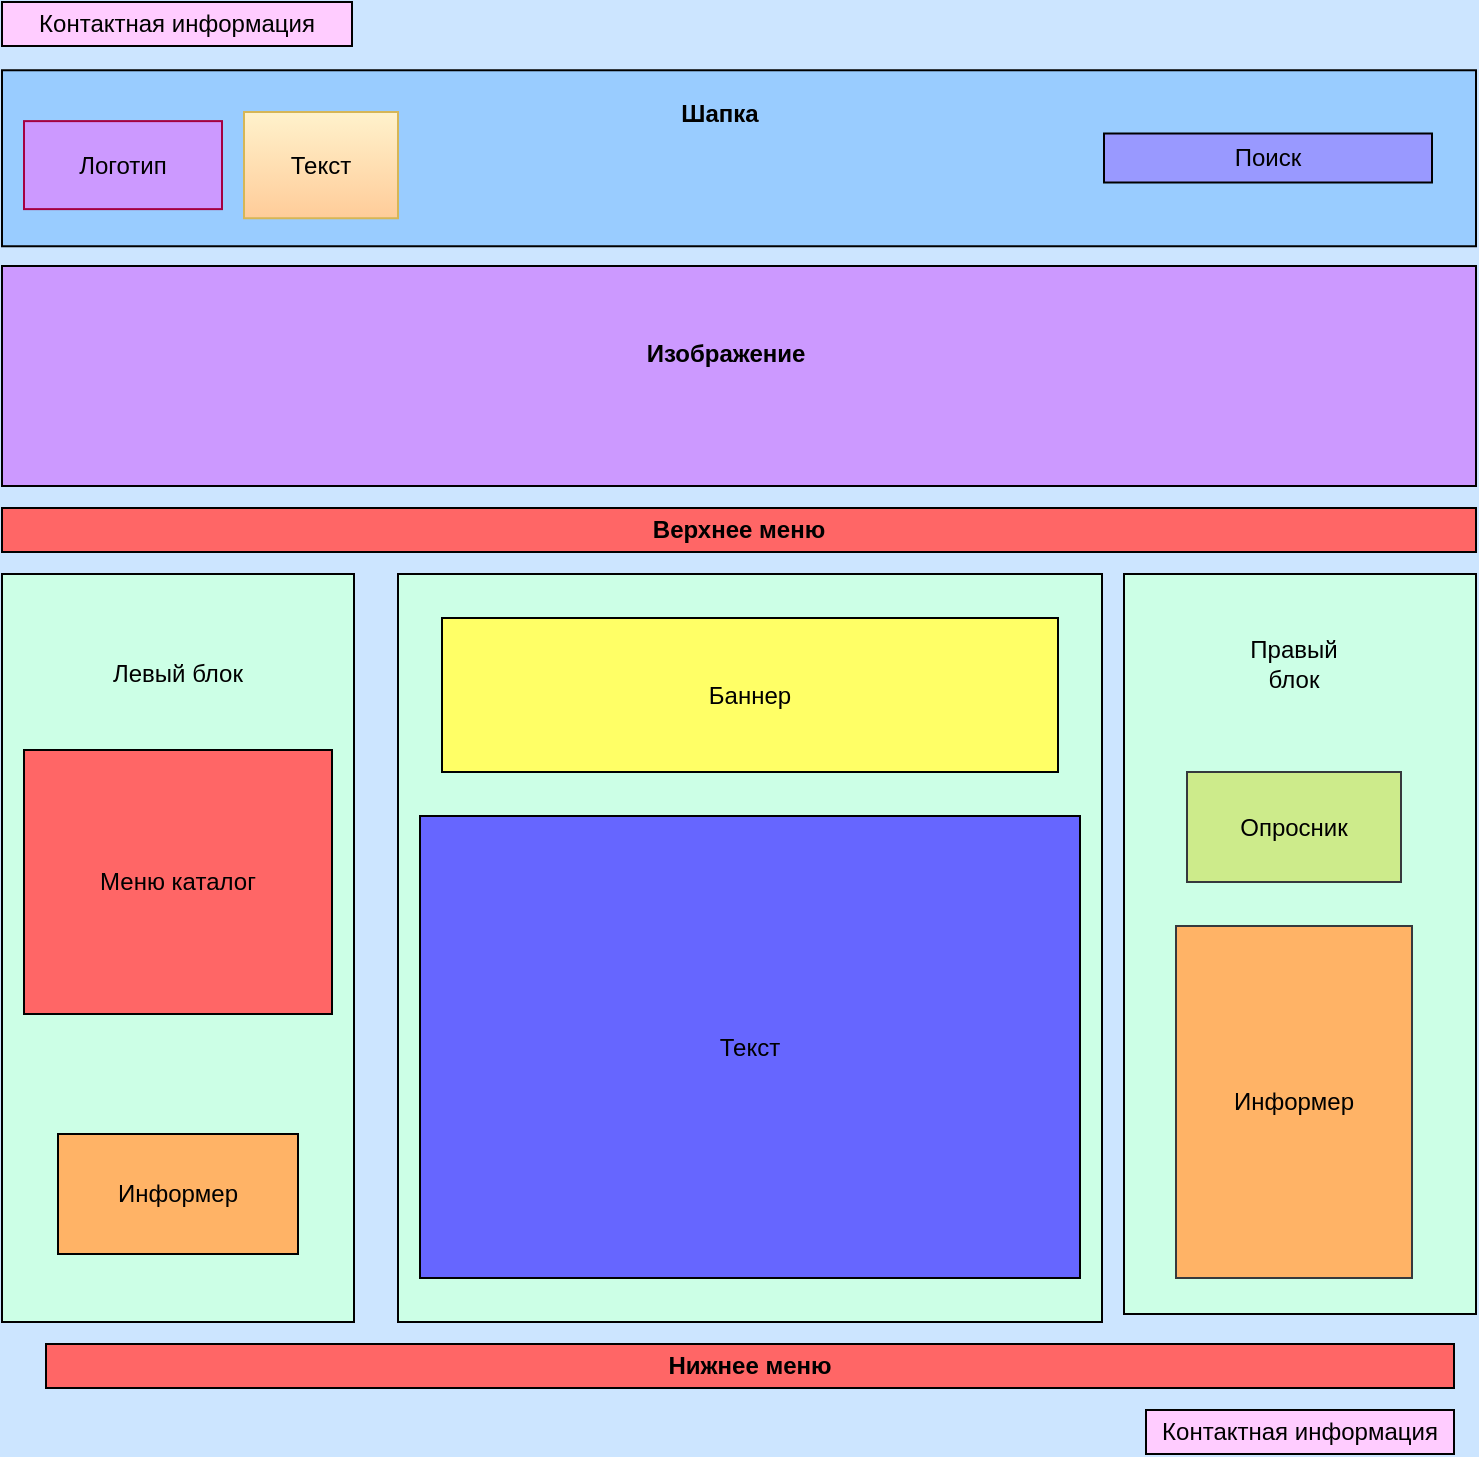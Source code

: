 <mxfile version="15.3.8" type="github">
  <diagram id="hR-aNl9QiNeqInvNcrHR" name="Page-1">
    <mxGraphModel dx="723" dy="1544" grid="1" gridSize="11" guides="1" tooltips="1" connect="1" arrows="1" fold="1" page="1" pageScale="1" pageWidth="827" pageHeight="1169" background="#CCE5FF" math="0" shadow="0">
      <root>
        <mxCell id="0" />
        <mxCell id="1" parent="0" />
        <mxCell id="M_uuZBAT4ugJrkI5eq-T-1" value="" style="rounded=0;whiteSpace=wrap;html=1;fillColor=#99CCFF;" vertex="1" parent="1">
          <mxGeometry x="55" y="23.13" width="737" height="88" as="geometry" />
        </mxCell>
        <mxCell id="M_uuZBAT4ugJrkI5eq-T-2" value="&lt;b&gt;Шапка&lt;/b&gt;" style="text;html=1;strokeColor=none;fillColor=none;align=center;verticalAlign=middle;whiteSpace=wrap;rounded=0;" vertex="1" parent="1">
          <mxGeometry x="394" y="35" width="40" height="20" as="geometry" />
        </mxCell>
        <mxCell id="M_uuZBAT4ugJrkI5eq-T-3" value="Логотип" style="rounded=0;whiteSpace=wrap;html=1;fillColor=#CC99FF;strokeColor=#A50040;fontColor=#000000;" vertex="1" parent="1">
          <mxGeometry x="66" y="48.56" width="99" height="44" as="geometry" />
        </mxCell>
        <mxCell id="M_uuZBAT4ugJrkI5eq-T-5" value="Контактная информация" style="rounded=0;whiteSpace=wrap;html=1;fillColor=#FFCCFF;" vertex="1" parent="1">
          <mxGeometry x="627" y="693" width="154" height="22" as="geometry" />
        </mxCell>
        <mxCell id="M_uuZBAT4ugJrkI5eq-T-6" value="" style="rounded=0;whiteSpace=wrap;html=1;fillColor=#9999FF;" vertex="1" parent="1">
          <mxGeometry x="606" y="54.75" width="164" height="24.5" as="geometry" />
        </mxCell>
        <mxCell id="M_uuZBAT4ugJrkI5eq-T-7" value="Поиск" style="text;html=1;strokeColor=none;fillColor=none;align=center;verticalAlign=middle;whiteSpace=wrap;rounded=0;" vertex="1" parent="1">
          <mxGeometry x="668" y="57" width="40" height="20" as="geometry" />
        </mxCell>
        <mxCell id="M_uuZBAT4ugJrkI5eq-T-8" value="Контактная информация" style="rounded=0;whiteSpace=wrap;html=1;fontColor=#000000;fillColor=#FFCCFF;" vertex="1" parent="1">
          <mxGeometry x="55" y="-11" width="175" height="22" as="geometry" />
        </mxCell>
        <mxCell id="M_uuZBAT4ugJrkI5eq-T-9" value="" style="rounded=0;whiteSpace=wrap;html=1;fontColor=#000000;fillColor=#CC99FF;fontStyle=1" vertex="1" parent="1">
          <mxGeometry x="55" y="121" width="737" height="110" as="geometry" />
        </mxCell>
        <mxCell id="M_uuZBAT4ugJrkI5eq-T-10" value="Изображение" style="text;html=1;strokeColor=none;fillColor=none;align=center;verticalAlign=middle;whiteSpace=wrap;rounded=0;fontColor=#000000;fontStyle=1" vertex="1" parent="1">
          <mxGeometry x="394" y="154" width="46" height="22" as="geometry" />
        </mxCell>
        <mxCell id="M_uuZBAT4ugJrkI5eq-T-11" value="&lt;b&gt;Верхнее меню&lt;/b&gt;" style="rounded=0;whiteSpace=wrap;html=1;fontColor=#000000;fillColor=#FF6666;" vertex="1" parent="1">
          <mxGeometry x="55" y="242" width="737" height="22" as="geometry" />
        </mxCell>
        <mxCell id="M_uuZBAT4ugJrkI5eq-T-15" value="Текст" style="text;html=1;strokeColor=none;fillColor=none;align=center;verticalAlign=middle;whiteSpace=wrap;rounded=0;fontColor=#000000;" vertex="1" parent="1">
          <mxGeometry x="198" y="60.57" width="40" height="20" as="geometry" />
        </mxCell>
        <mxCell id="M_uuZBAT4ugJrkI5eq-T-16" value="Текст" style="rounded=0;whiteSpace=wrap;html=1;fillColor=#fff2cc;strokeColor=#d6b656;gradientColor=#FFCC99;" vertex="1" parent="1">
          <mxGeometry x="176" y="44" width="77" height="53.13" as="geometry" />
        </mxCell>
        <mxCell id="M_uuZBAT4ugJrkI5eq-T-17" value="&lt;b&gt;Нижнее меню&lt;/b&gt;" style="rounded=0;whiteSpace=wrap;html=1;fontColor=#000000;fillColor=#FF6666;" vertex="1" parent="1">
          <mxGeometry x="77" y="660" width="704" height="22" as="geometry" />
        </mxCell>
        <mxCell id="M_uuZBAT4ugJrkI5eq-T-19" value="" style="rounded=0;whiteSpace=wrap;html=1;fontColor=#000000;fillColor=#CCFFE6;" vertex="1" parent="1">
          <mxGeometry x="55" y="275" width="176" height="374" as="geometry" />
        </mxCell>
        <mxCell id="M_uuZBAT4ugJrkI5eq-T-20" value="Левый блок" style="text;html=1;strokeColor=none;fillColor=none;align=center;verticalAlign=middle;whiteSpace=wrap;rounded=0;fontColor=#000000;" vertex="1" parent="1">
          <mxGeometry x="105.25" y="319" width="75.5" height="11" as="geometry" />
        </mxCell>
        <mxCell id="M_uuZBAT4ugJrkI5eq-T-24" value="Меню каталог" style="rounded=0;whiteSpace=wrap;html=1;fontColor=#000000;fillColor=#FF6666;gradientColor=none;" vertex="1" parent="1">
          <mxGeometry x="66" y="363" width="154" height="132" as="geometry" />
        </mxCell>
        <mxCell id="M_uuZBAT4ugJrkI5eq-T-25" value="Информер" style="rounded=0;whiteSpace=wrap;html=1;fontColor=#000000;fillColor=#FFB366;gradientColor=none;" vertex="1" parent="1">
          <mxGeometry x="83" y="555" width="120" height="60" as="geometry" />
        </mxCell>
        <mxCell id="M_uuZBAT4ugJrkI5eq-T-31" value="" style="rounded=0;whiteSpace=wrap;html=1;fontColor=#000000;fillColor=#CCFFE6;gradientColor=none;" vertex="1" parent="1">
          <mxGeometry x="616" y="275" width="176" height="370" as="geometry" />
        </mxCell>
        <mxCell id="M_uuZBAT4ugJrkI5eq-T-32" value="Правый блок" style="text;html=1;strokeColor=none;fillColor=none;align=center;verticalAlign=middle;whiteSpace=wrap;rounded=0;fontColor=#000000;" vertex="1" parent="1">
          <mxGeometry x="681" y="310" width="40" height="20" as="geometry" />
        </mxCell>
        <mxCell id="M_uuZBAT4ugJrkI5eq-T-33" value="" style="rounded=0;whiteSpace=wrap;html=1;fillColor=#cdeb8b;strokeColor=#36393d;" vertex="1" parent="1">
          <mxGeometry x="647.5" y="374" width="107" height="55" as="geometry" />
        </mxCell>
        <mxCell id="M_uuZBAT4ugJrkI5eq-T-34" value="Опросник" style="text;html=1;strokeColor=none;fillColor=none;align=center;verticalAlign=middle;whiteSpace=wrap;rounded=0;fontColor=#000000;" vertex="1" parent="1">
          <mxGeometry x="681" y="391.5" width="40" height="20" as="geometry" />
        </mxCell>
        <mxCell id="M_uuZBAT4ugJrkI5eq-T-35" value="Информер" style="rounded=0;whiteSpace=wrap;html=1;fillColor=#FFB366;strokeColor=#36393d;" vertex="1" parent="1">
          <mxGeometry x="642" y="451" width="118" height="176" as="geometry" />
        </mxCell>
        <mxCell id="M_uuZBAT4ugJrkI5eq-T-36" value="" style="rounded=0;whiteSpace=wrap;html=1;fontColor=#000000;fillColor=#CCFFE6;gradientColor=none;" vertex="1" parent="1">
          <mxGeometry x="253" y="275" width="352" height="374" as="geometry" />
        </mxCell>
        <mxCell id="M_uuZBAT4ugJrkI5eq-T-37" value="Баннер" style="rounded=0;whiteSpace=wrap;html=1;fontColor=#000000;fillColor=#FFFF66;gradientColor=none;" vertex="1" parent="1">
          <mxGeometry x="275" y="297" width="308" height="77" as="geometry" />
        </mxCell>
        <mxCell id="M_uuZBAT4ugJrkI5eq-T-38" value="Текст" style="rounded=0;whiteSpace=wrap;html=1;fontColor=#000000;fillColor=#6666FF;gradientColor=none;" vertex="1" parent="1">
          <mxGeometry x="264" y="396" width="330" height="231" as="geometry" />
        </mxCell>
      </root>
    </mxGraphModel>
  </diagram>
</mxfile>
